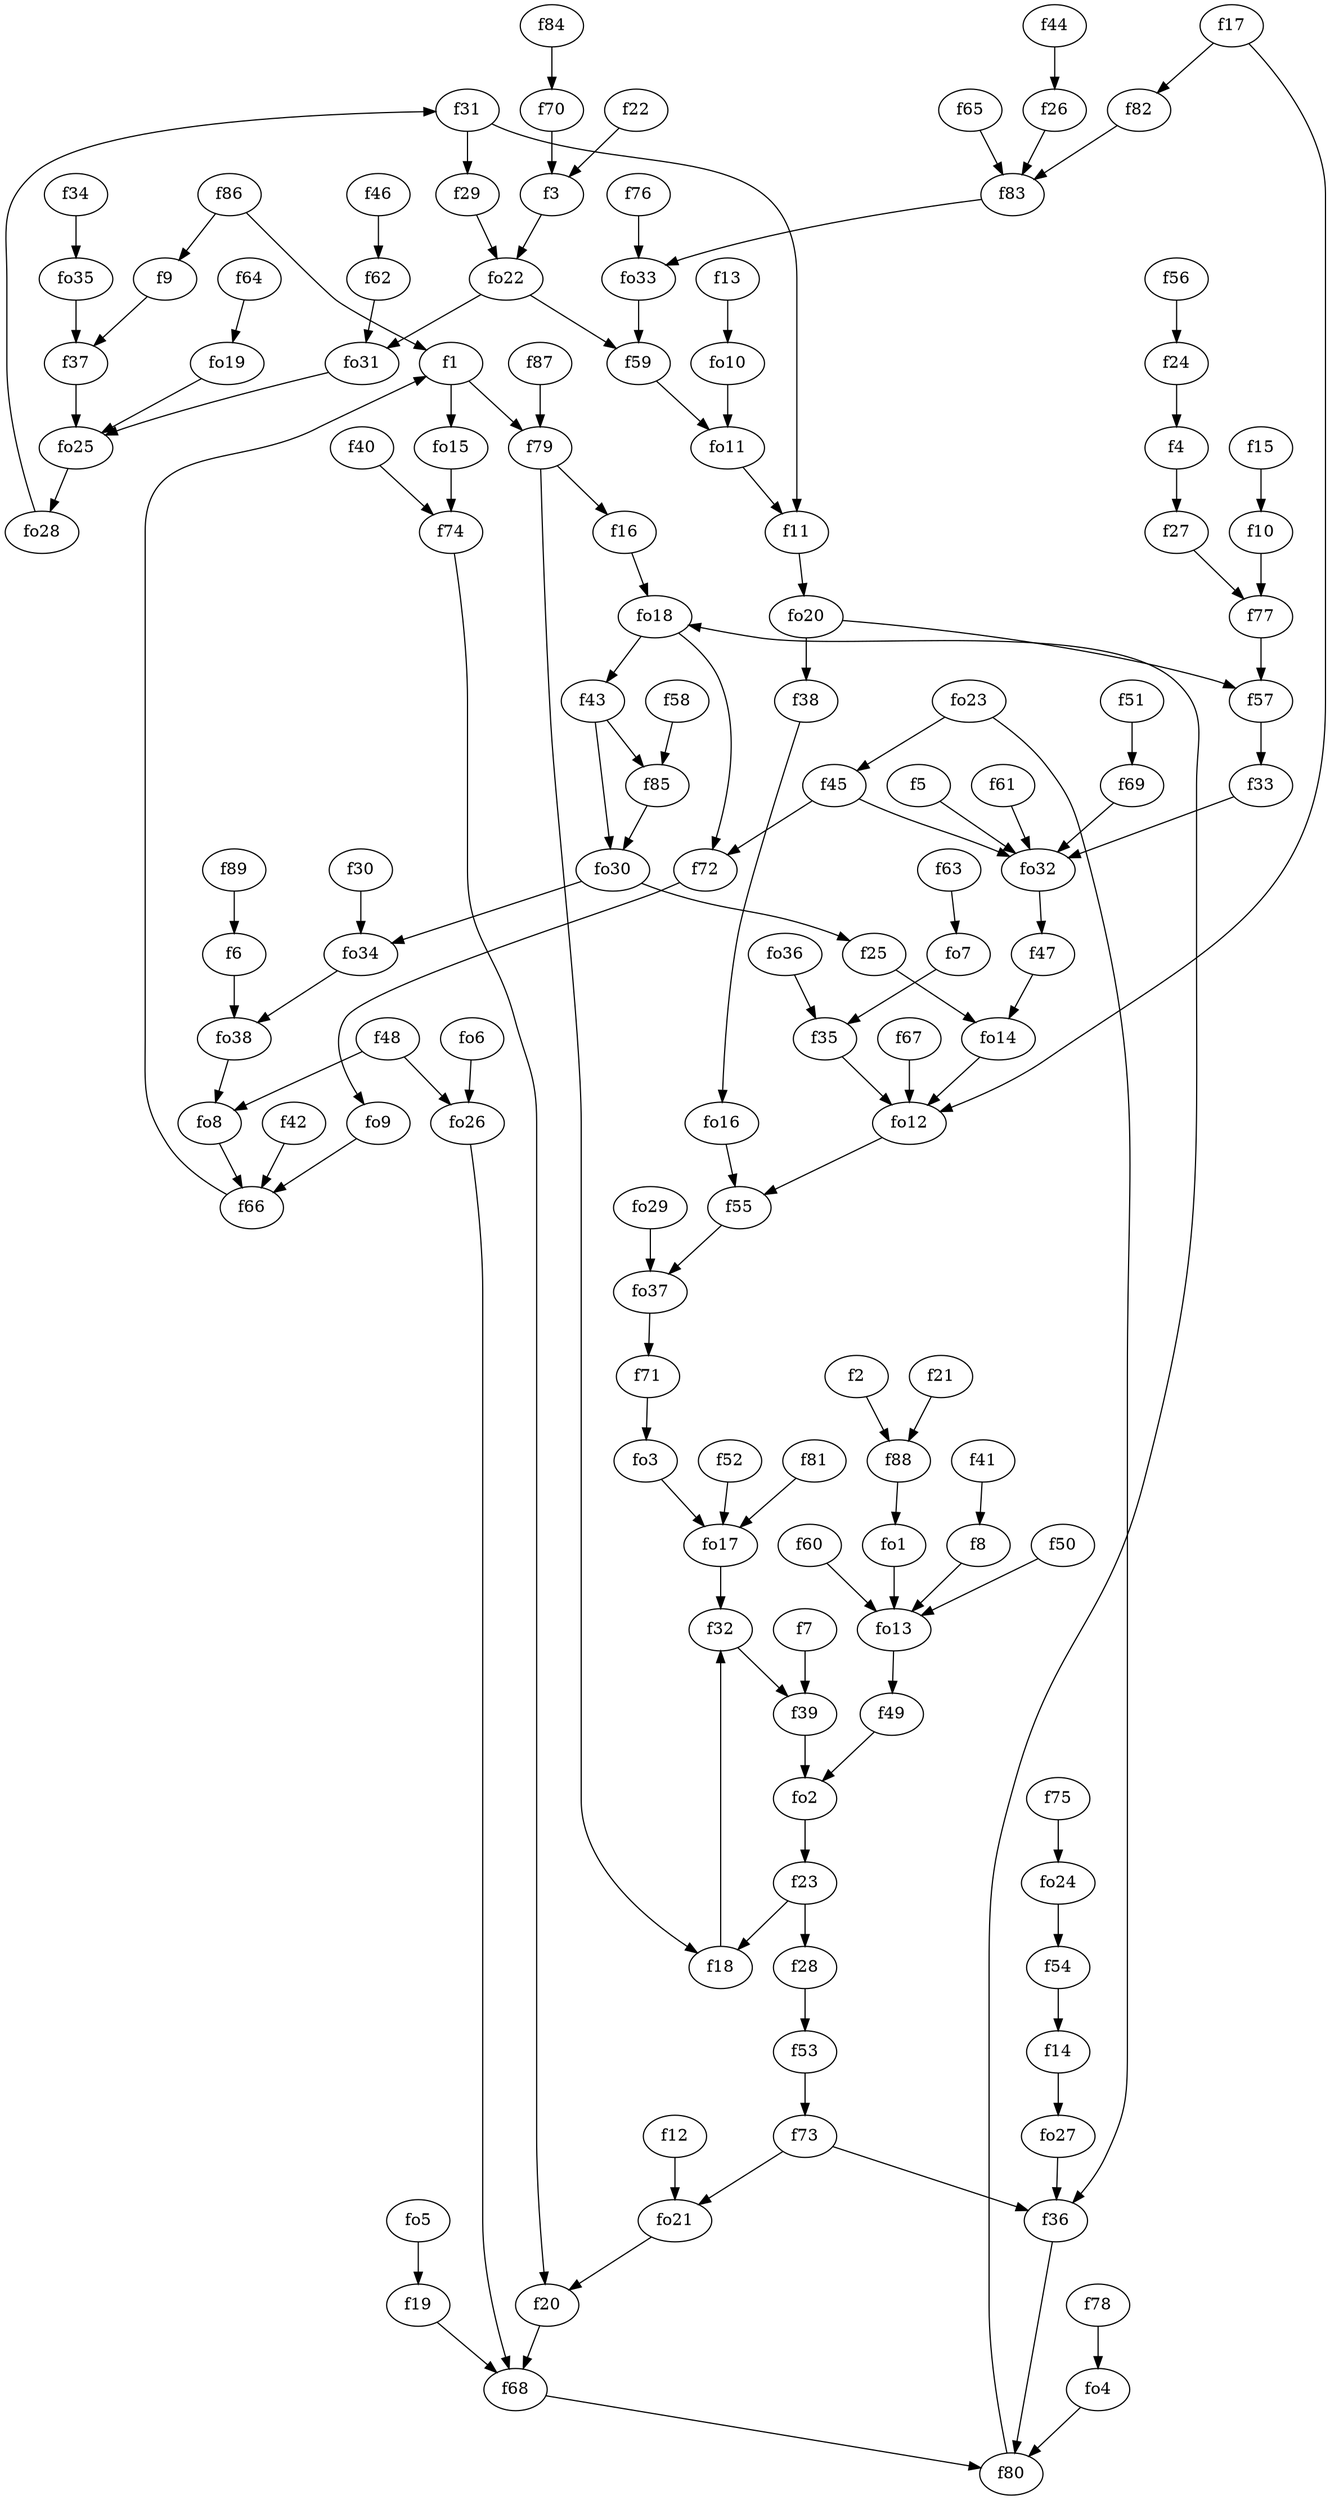 strict digraph  {
f1;
f2;
f3;
f4;
f5;
f6;
f7;
f8;
f9;
f10;
f11;
f12;
f13;
f14;
f15;
f16;
f17;
f18;
f19;
f20;
f21;
f22;
f23;
f24;
f25;
f26;
f27;
f28;
f29;
f30;
f31;
f32;
f33;
f34;
f35;
f36;
f37;
f38;
f39;
f40;
f41;
f42;
f43;
f44;
f45;
f46;
f47;
f48;
f49;
f50;
f51;
f52;
f53;
f54;
f55;
f56;
f57;
f58;
f59;
f60;
f61;
f62;
f63;
f64;
f65;
f66;
f67;
f68;
f69;
f70;
f71;
f72;
f73;
f74;
f75;
f76;
f77;
f78;
f79;
f80;
f81;
f82;
f83;
f84;
f85;
f86;
f87;
f88;
f89;
fo1;
fo2;
fo3;
fo4;
fo5;
fo6;
fo7;
fo8;
fo9;
fo10;
fo11;
fo12;
fo13;
fo14;
fo15;
fo16;
fo17;
fo18;
fo19;
fo20;
fo21;
fo22;
fo23;
fo24;
fo25;
fo26;
fo27;
fo28;
fo29;
fo30;
fo31;
fo32;
fo33;
fo34;
fo35;
fo36;
fo37;
fo38;
f1 -> f79  [weight=2];
f1 -> fo15  [weight=2];
f2 -> f88  [weight=2];
f3 -> fo22  [weight=2];
f4 -> f27  [weight=2];
f5 -> fo32  [weight=2];
f6 -> fo38  [weight=2];
f7 -> f39  [weight=2];
f8 -> fo13  [weight=2];
f9 -> f37  [weight=2];
f10 -> f77  [weight=2];
f11 -> fo20  [weight=2];
f12 -> fo21  [weight=2];
f13 -> fo10  [weight=2];
f14 -> fo27  [weight=2];
f15 -> f10  [weight=2];
f16 -> fo18  [weight=2];
f17 -> f82  [weight=2];
f17 -> fo12  [weight=2];
f18 -> f32  [weight=2];
f19 -> f68  [weight=2];
f20 -> f68  [weight=2];
f21 -> f88  [weight=2];
f22 -> f3  [weight=2];
f23 -> f28  [weight=2];
f23 -> f18  [weight=2];
f24 -> f4  [weight=2];
f25 -> fo14  [weight=2];
f26 -> f83  [weight=2];
f27 -> f77  [weight=2];
f28 -> f53  [weight=2];
f29 -> fo22  [weight=2];
f30 -> fo34  [weight=2];
f31 -> f29  [weight=2];
f31 -> f11  [weight=2];
f32 -> f39  [weight=2];
f33 -> fo32  [weight=2];
f34 -> fo35  [weight=2];
f35 -> fo12  [weight=2];
f36 -> f80  [weight=2];
f37 -> fo25  [weight=2];
f38 -> fo16  [weight=2];
f39 -> fo2  [weight=2];
f40 -> f74  [weight=2];
f41 -> f8  [weight=2];
f42 -> f66  [weight=2];
f43 -> fo30  [weight=2];
f43 -> f85  [weight=2];
f44 -> f26  [weight=2];
f45 -> fo32  [weight=2];
f45 -> f72  [weight=2];
f46 -> f62  [weight=2];
f47 -> fo14  [weight=2];
f48 -> fo8  [weight=2];
f48 -> fo26  [weight=2];
f49 -> fo2  [weight=2];
f50 -> fo13  [weight=2];
f51 -> f69  [weight=2];
f52 -> fo17  [weight=2];
f53 -> f73  [weight=2];
f54 -> f14  [weight=2];
f55 -> fo37  [weight=2];
f56 -> f24  [weight=2];
f57 -> f33  [weight=2];
f58 -> f85  [weight=2];
f59 -> fo11  [weight=2];
f60 -> fo13  [weight=2];
f61 -> fo32  [weight=2];
f62 -> fo31  [weight=2];
f63 -> fo7  [weight=2];
f64 -> fo19  [weight=2];
f65 -> f83  [weight=2];
f66 -> f1  [weight=2];
f67 -> fo12  [weight=2];
f68 -> f80  [weight=2];
f69 -> fo32  [weight=2];
f70 -> f3  [weight=2];
f71 -> fo3  [weight=2];
f72 -> fo9  [weight=2];
f73 -> f36  [weight=2];
f73 -> fo21  [weight=2];
f74 -> f20  [weight=2];
f75 -> fo24  [weight=2];
f76 -> fo33  [weight=2];
f77 -> f57  [weight=2];
f78 -> fo4  [weight=2];
f79 -> f16  [weight=2];
f79 -> f18  [weight=2];
f80 -> fo18  [weight=2];
f81 -> fo17  [weight=2];
f82 -> f83  [weight=2];
f83 -> fo33  [weight=2];
f84 -> f70  [weight=2];
f85 -> fo30  [weight=2];
f86 -> f1  [weight=2];
f86 -> f9  [weight=2];
f87 -> f79  [weight=2];
f88 -> fo1  [weight=2];
f89 -> f6  [weight=2];
fo1 -> fo13  [weight=2];
fo2 -> f23  [weight=2];
fo3 -> fo17  [weight=2];
fo4 -> f80  [weight=2];
fo5 -> f19  [weight=2];
fo6 -> fo26  [weight=2];
fo7 -> f35  [weight=2];
fo8 -> f66  [weight=2];
fo9 -> f66  [weight=2];
fo10 -> fo11  [weight=2];
fo11 -> f11  [weight=2];
fo12 -> f55  [weight=2];
fo13 -> f49  [weight=2];
fo14 -> fo12  [weight=2];
fo15 -> f74  [weight=2];
fo16 -> f55  [weight=2];
fo17 -> f32  [weight=2];
fo18 -> f72  [weight=2];
fo18 -> f43  [weight=2];
fo19 -> fo25  [weight=2];
fo20 -> f38  [weight=2];
fo20 -> f57  [weight=2];
fo21 -> f20  [weight=2];
fo22 -> fo31  [weight=2];
fo22 -> f59  [weight=2];
fo23 -> f45  [weight=2];
fo23 -> f36  [weight=2];
fo24 -> f54  [weight=2];
fo25 -> fo28  [weight=2];
fo26 -> f68  [weight=2];
fo27 -> f36  [weight=2];
fo28 -> f31  [weight=2];
fo29 -> fo37  [weight=2];
fo30 -> fo34  [weight=2];
fo30 -> f25  [weight=2];
fo31 -> fo25  [weight=2];
fo32 -> f47  [weight=2];
fo33 -> f59  [weight=2];
fo34 -> fo38  [weight=2];
fo35 -> f37  [weight=2];
fo36 -> f35  [weight=2];
fo37 -> f71  [weight=2];
fo38 -> fo8  [weight=2];
}

